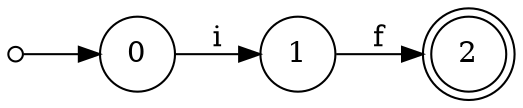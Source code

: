 digraph {
	rankdir=LR size="8,5"
	node [shape=doublecircle]
	2
	node [shape=circle]
	start [label="" height=0.1 width=0.1]
	start -> 0 [label=""]
	0 -> 1 [label=i]
	1 -> 2 [label=f]
}
